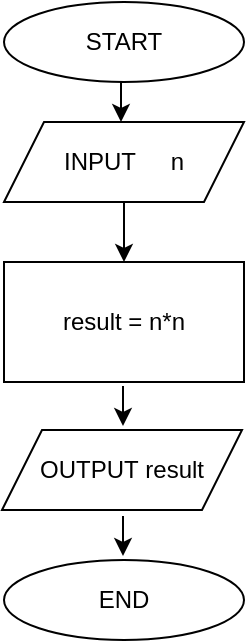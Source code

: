 <mxfile version="24.3.1" type="device" pages="2">
  <diagram name="Page-1" id="mnOCuoEilWp54GVWkJ5d">
    <mxGraphModel dx="664" dy="519" grid="1" gridSize="10" guides="1" tooltips="1" connect="1" arrows="1" fold="1" page="1" pageScale="1" pageWidth="850" pageHeight="1100" math="0" shadow="0">
      <root>
        <mxCell id="0" />
        <mxCell id="1" parent="0" />
        <mxCell id="H7dz42wl1O9n3fDa88-r-1" value="START" style="ellipse;whiteSpace=wrap;html=1;" vertex="1" parent="1">
          <mxGeometry x="240" y="20" width="120" height="40" as="geometry" />
        </mxCell>
        <mxCell id="H7dz42wl1O9n3fDa88-r-15" value="" style="edgeStyle=orthogonalEdgeStyle;rounded=0;orthogonalLoop=1;jettySize=auto;html=1;" edge="1" parent="1" source="H7dz42wl1O9n3fDa88-r-2" target="H7dz42wl1O9n3fDa88-r-5">
          <mxGeometry relative="1" as="geometry" />
        </mxCell>
        <mxCell id="H7dz42wl1O9n3fDa88-r-2" value="INPUT &lt;span style=&quot;white-space: pre;&quot;&gt;&#x9;&lt;/span&gt;n" style="shape=parallelogram;perimeter=parallelogramPerimeter;whiteSpace=wrap;html=1;fixedSize=1;" vertex="1" parent="1">
          <mxGeometry x="240" y="80" width="120" height="40" as="geometry" />
        </mxCell>
        <mxCell id="H7dz42wl1O9n3fDa88-r-5" value="result = n*n" style="rounded=0;whiteSpace=wrap;html=1;" vertex="1" parent="1">
          <mxGeometry x="240" y="150" width="120" height="60" as="geometry" />
        </mxCell>
        <mxCell id="H7dz42wl1O9n3fDa88-r-6" value="OUTPUT&amp;nbsp;result" style="shape=parallelogram;perimeter=parallelogramPerimeter;whiteSpace=wrap;html=1;fixedSize=1;" vertex="1" parent="1">
          <mxGeometry x="239" y="234" width="120" height="40" as="geometry" />
        </mxCell>
        <mxCell id="H7dz42wl1O9n3fDa88-r-8" value="END" style="ellipse;whiteSpace=wrap;html=1;" vertex="1" parent="1">
          <mxGeometry x="240" y="299" width="120" height="40" as="geometry" />
        </mxCell>
        <mxCell id="H7dz42wl1O9n3fDa88-r-12" value="" style="endArrow=classic;html=1;rounded=0;" edge="1" parent="1">
          <mxGeometry width="50" height="50" relative="1" as="geometry">
            <mxPoint x="298.5" y="60" as="sourcePoint" />
            <mxPoint x="298.5" y="80" as="targetPoint" />
            <Array as="points" />
          </mxGeometry>
        </mxCell>
        <mxCell id="H7dz42wl1O9n3fDa88-r-19" value="" style="edgeStyle=orthogonalEdgeStyle;rounded=0;orthogonalLoop=1;jettySize=auto;html=1;" edge="1" parent="1">
          <mxGeometry relative="1" as="geometry">
            <mxPoint x="299.5" y="212" as="sourcePoint" />
            <mxPoint x="299.5" y="232" as="targetPoint" />
          </mxGeometry>
        </mxCell>
        <mxCell id="H7dz42wl1O9n3fDa88-r-21" value="" style="edgeStyle=orthogonalEdgeStyle;rounded=0;orthogonalLoop=1;jettySize=auto;html=1;" edge="1" parent="1">
          <mxGeometry relative="1" as="geometry">
            <mxPoint x="299.5" y="277" as="sourcePoint" />
            <mxPoint x="299.5" y="297" as="targetPoint" />
          </mxGeometry>
        </mxCell>
      </root>
    </mxGraphModel>
  </diagram>
  <diagram id="1gR_KVASY113TMSVPu3l" name="Page-2">
    <mxGraphModel dx="664" dy="519" grid="1" gridSize="10" guides="1" tooltips="1" connect="1" arrows="1" fold="1" page="1" pageScale="1" pageWidth="850" pageHeight="1100" math="0" shadow="0">
      <root>
        <mxCell id="0" />
        <mxCell id="1" parent="0" />
        <mxCell id="8vVZplFp1R0siE2rAC9g-1" value="START" style="ellipse;whiteSpace=wrap;html=1;" vertex="1" parent="1">
          <mxGeometry x="279" y="111" width="120" height="40" as="geometry" />
        </mxCell>
        <mxCell id="8vVZplFp1R0siE2rAC9g-2" value="" style="edgeStyle=orthogonalEdgeStyle;rounded=0;orthogonalLoop=1;jettySize=auto;html=1;" edge="1" parent="1" source="8vVZplFp1R0siE2rAC9g-3" target="8vVZplFp1R0siE2rAC9g-4">
          <mxGeometry relative="1" as="geometry" />
        </mxCell>
        <mxCell id="8vVZplFp1R0siE2rAC9g-3" value="&lt;div&gt;INPUT &lt;span style=&quot;white-space: pre;&quot;&gt;&#x9;&lt;/span&gt;chiều dài = n&lt;/div&gt;&lt;div&gt;&amp;nbsp;&amp;nbsp;&amp;nbsp;&amp;nbsp;&amp;nbsp;&amp;nbsp;&amp;nbsp;&amp;nbsp;&amp;nbsp;&amp;nbsp;&amp;nbsp;&amp;nbsp;&amp;nbsp;&amp;nbsp;&amp;nbsp;&amp;nbsp;&amp;nbsp;&amp;nbsp; chiều rộng = m&lt;br&gt;&lt;/div&gt;" style="shape=parallelogram;perimeter=parallelogramPerimeter;whiteSpace=wrap;html=1;fixedSize=1;" vertex="1" parent="1">
          <mxGeometry x="240" y="171" width="190" height="40" as="geometry" />
        </mxCell>
        <mxCell id="8vVZplFp1R0siE2rAC9g-4" value="&lt;div&gt;cal: chu vi = (n+m)*2&lt;/div&gt;&lt;div&gt;&amp;nbsp;&amp;nbsp;&amp;nbsp;&amp;nbsp; diện tích = n*m&lt;br&gt;&lt;/div&gt;" style="rounded=0;whiteSpace=wrap;html=1;" vertex="1" parent="1">
          <mxGeometry x="275" y="241" width="120" height="60" as="geometry" />
        </mxCell>
        <mxCell id="8vVZplFp1R0siE2rAC9g-5" value="OUTPUT chu vi và diện tích" style="shape=parallelogram;perimeter=parallelogramPerimeter;whiteSpace=wrap;html=1;fixedSize=1;" vertex="1" parent="1">
          <mxGeometry x="249" y="325" width="172" height="40" as="geometry" />
        </mxCell>
        <mxCell id="8vVZplFp1R0siE2rAC9g-6" value="END" style="ellipse;whiteSpace=wrap;html=1;" vertex="1" parent="1">
          <mxGeometry x="276" y="390" width="120" height="40" as="geometry" />
        </mxCell>
        <mxCell id="8vVZplFp1R0siE2rAC9g-7" value="" style="endArrow=classic;html=1;rounded=0;" edge="1" parent="1">
          <mxGeometry width="50" height="50" relative="1" as="geometry">
            <mxPoint x="335.5" y="151" as="sourcePoint" />
            <mxPoint x="335.5" y="171" as="targetPoint" />
            <Array as="points" />
          </mxGeometry>
        </mxCell>
        <mxCell id="8vVZplFp1R0siE2rAC9g-8" value="" style="edgeStyle=orthogonalEdgeStyle;rounded=0;orthogonalLoop=1;jettySize=auto;html=1;" edge="1" parent="1">
          <mxGeometry relative="1" as="geometry">
            <mxPoint x="334.5" y="303" as="sourcePoint" />
            <mxPoint x="334.5" y="323" as="targetPoint" />
          </mxGeometry>
        </mxCell>
        <mxCell id="8vVZplFp1R0siE2rAC9g-9" value="" style="edgeStyle=orthogonalEdgeStyle;rounded=0;orthogonalLoop=1;jettySize=auto;html=1;" edge="1" parent="1">
          <mxGeometry relative="1" as="geometry">
            <mxPoint x="335.5" y="368" as="sourcePoint" />
            <mxPoint x="335.5" y="388" as="targetPoint" />
          </mxGeometry>
        </mxCell>
        <mxCell id="vIXRETH4hGvdzJWaItKM-1" value="Nhập vào chiều dài, rộng của hình chữ nhật. In ra chu vi, diện tích" style="text;html=1;align=center;verticalAlign=middle;resizable=0;points=[];autosize=1;strokeColor=none;fillColor=none;" vertex="1" parent="1">
          <mxGeometry x="150" y="51" width="380" height="30" as="geometry" />
        </mxCell>
      </root>
    </mxGraphModel>
  </diagram>
</mxfile>
